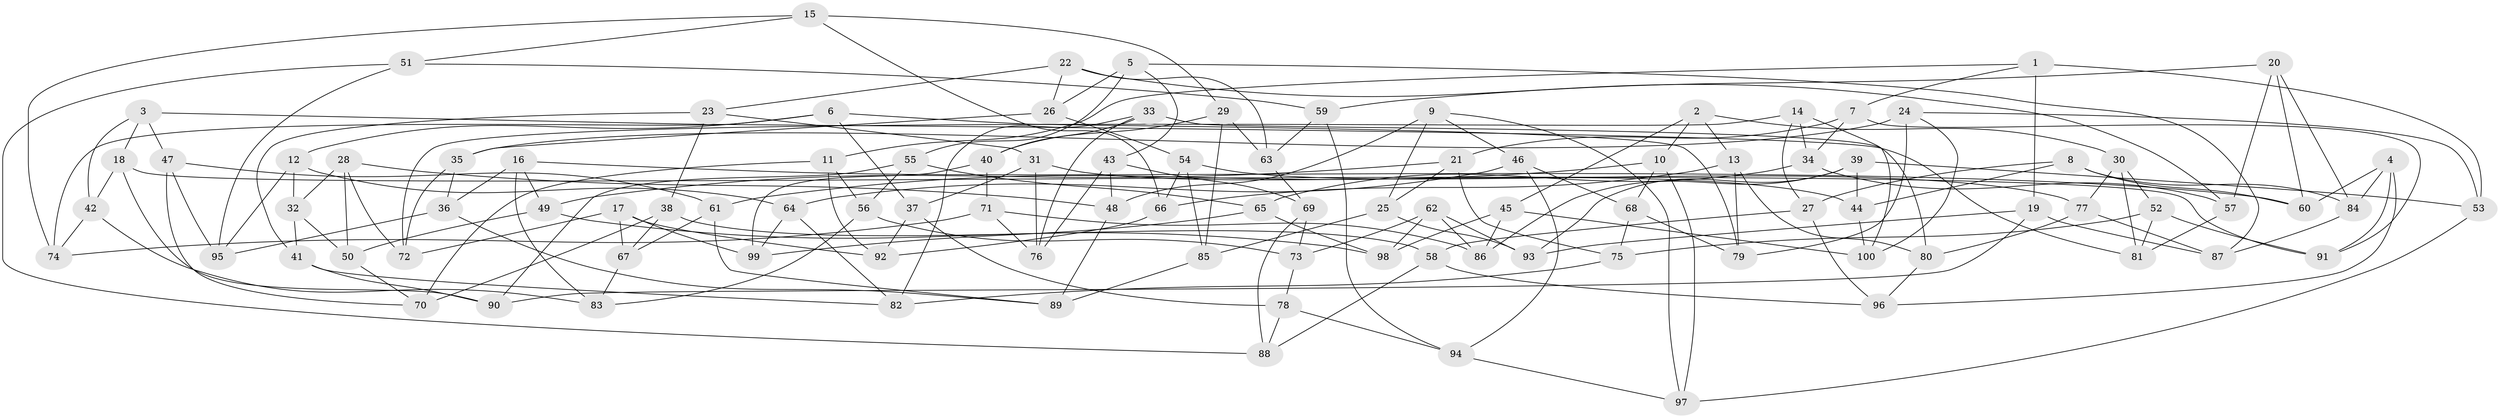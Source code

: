 // coarse degree distribution, {4: 0.5428571428571428, 6: 0.37142857142857144, 3: 0.02857142857142857, 5: 0.05714285714285714}
// Generated by graph-tools (version 1.1) at 2025/24/03/03/25 07:24:25]
// undirected, 100 vertices, 200 edges
graph export_dot {
graph [start="1"]
  node [color=gray90,style=filled];
  1;
  2;
  3;
  4;
  5;
  6;
  7;
  8;
  9;
  10;
  11;
  12;
  13;
  14;
  15;
  16;
  17;
  18;
  19;
  20;
  21;
  22;
  23;
  24;
  25;
  26;
  27;
  28;
  29;
  30;
  31;
  32;
  33;
  34;
  35;
  36;
  37;
  38;
  39;
  40;
  41;
  42;
  43;
  44;
  45;
  46;
  47;
  48;
  49;
  50;
  51;
  52;
  53;
  54;
  55;
  56;
  57;
  58;
  59;
  60;
  61;
  62;
  63;
  64;
  65;
  66;
  67;
  68;
  69;
  70;
  71;
  72;
  73;
  74;
  75;
  76;
  77;
  78;
  79;
  80;
  81;
  82;
  83;
  84;
  85;
  86;
  87;
  88;
  89;
  90;
  91;
  92;
  93;
  94;
  95;
  96;
  97;
  98;
  99;
  100;
  1 -- 19;
  1 -- 53;
  1 -- 7;
  1 -- 11;
  2 -- 30;
  2 -- 10;
  2 -- 13;
  2 -- 45;
  3 -- 42;
  3 -- 81;
  3 -- 18;
  3 -- 47;
  4 -- 60;
  4 -- 91;
  4 -- 84;
  4 -- 96;
  5 -- 55;
  5 -- 26;
  5 -- 87;
  5 -- 43;
  6 -- 12;
  6 -- 37;
  6 -- 79;
  6 -- 74;
  7 -- 21;
  7 -- 34;
  7 -- 91;
  8 -- 44;
  8 -- 60;
  8 -- 84;
  8 -- 27;
  9 -- 97;
  9 -- 46;
  9 -- 25;
  9 -- 48;
  10 -- 68;
  10 -- 97;
  10 -- 61;
  11 -- 92;
  11 -- 70;
  11 -- 56;
  12 -- 64;
  12 -- 95;
  12 -- 32;
  13 -- 66;
  13 -- 80;
  13 -- 79;
  14 -- 72;
  14 -- 27;
  14 -- 34;
  14 -- 100;
  15 -- 29;
  15 -- 66;
  15 -- 74;
  15 -- 51;
  16 -- 36;
  16 -- 49;
  16 -- 60;
  16 -- 83;
  17 -- 92;
  17 -- 72;
  17 -- 99;
  17 -- 67;
  18 -- 42;
  18 -- 91;
  18 -- 90;
  19 -- 93;
  19 -- 87;
  19 -- 90;
  20 -- 59;
  20 -- 84;
  20 -- 57;
  20 -- 60;
  21 -- 75;
  21 -- 49;
  21 -- 25;
  22 -- 26;
  22 -- 63;
  22 -- 57;
  22 -- 23;
  23 -- 31;
  23 -- 38;
  23 -- 41;
  24 -- 79;
  24 -- 53;
  24 -- 100;
  24 -- 35;
  25 -- 93;
  25 -- 85;
  26 -- 54;
  26 -- 35;
  27 -- 96;
  27 -- 58;
  28 -- 72;
  28 -- 48;
  28 -- 50;
  28 -- 32;
  29 -- 40;
  29 -- 63;
  29 -- 85;
  30 -- 81;
  30 -- 77;
  30 -- 52;
  31 -- 37;
  31 -- 76;
  31 -- 44;
  32 -- 41;
  32 -- 50;
  33 -- 40;
  33 -- 80;
  33 -- 82;
  33 -- 76;
  34 -- 57;
  34 -- 65;
  35 -- 36;
  35 -- 72;
  36 -- 89;
  36 -- 95;
  37 -- 78;
  37 -- 92;
  38 -- 58;
  38 -- 70;
  38 -- 67;
  39 -- 53;
  39 -- 86;
  39 -- 93;
  39 -- 44;
  40 -- 71;
  40 -- 99;
  41 -- 82;
  41 -- 90;
  42 -- 74;
  42 -- 83;
  43 -- 76;
  43 -- 48;
  43 -- 69;
  44 -- 100;
  45 -- 86;
  45 -- 98;
  45 -- 100;
  46 -- 94;
  46 -- 68;
  46 -- 64;
  47 -- 61;
  47 -- 95;
  47 -- 70;
  48 -- 89;
  49 -- 50;
  49 -- 98;
  50 -- 70;
  51 -- 95;
  51 -- 59;
  51 -- 88;
  52 -- 75;
  52 -- 91;
  52 -- 81;
  53 -- 97;
  54 -- 85;
  54 -- 77;
  54 -- 66;
  55 -- 56;
  55 -- 65;
  55 -- 90;
  56 -- 83;
  56 -- 73;
  57 -- 81;
  58 -- 96;
  58 -- 88;
  59 -- 94;
  59 -- 63;
  61 -- 67;
  61 -- 89;
  62 -- 93;
  62 -- 98;
  62 -- 73;
  62 -- 86;
  63 -- 69;
  64 -- 99;
  64 -- 82;
  65 -- 98;
  65 -- 99;
  66 -- 92;
  67 -- 83;
  68 -- 79;
  68 -- 75;
  69 -- 73;
  69 -- 88;
  71 -- 86;
  71 -- 76;
  71 -- 74;
  73 -- 78;
  75 -- 82;
  77 -- 87;
  77 -- 80;
  78 -- 88;
  78 -- 94;
  80 -- 96;
  84 -- 87;
  85 -- 89;
  94 -- 97;
}
